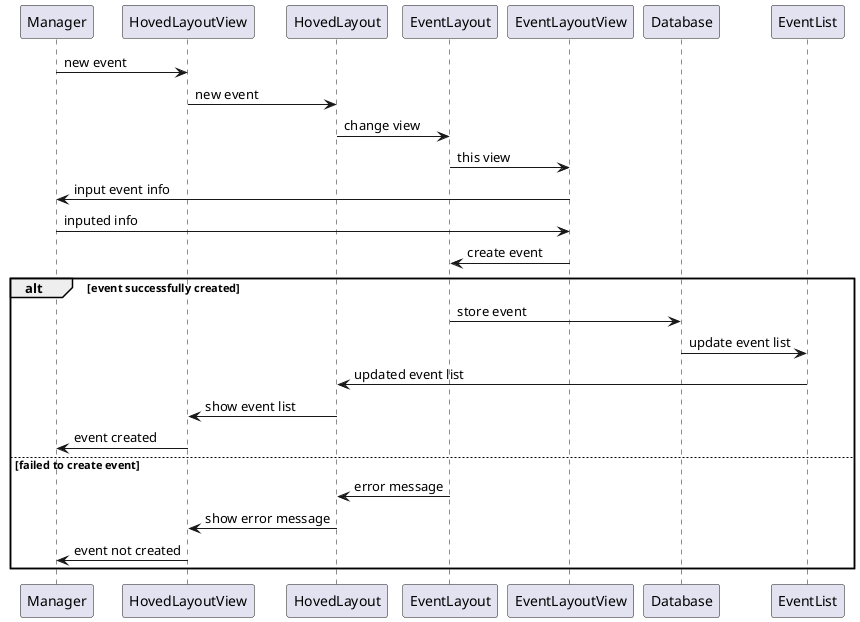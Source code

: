 @startuml
Manager -> HovedLayoutView: new event
HovedLayoutView -> HovedLayout: new event
HovedLayout -> EventLayout: change view
EventLayout -> EventLayoutView: this view
EventLayoutView -> Manager: input event info
Manager -> EventLayoutView: inputed info
EventLayoutView -> EventLayout: create event
alt event successfully created
EventLayout -> Database: store event
Database -> EventList: update event list
EventList -> HovedLayout: updated event list
HovedLayout -> HovedLayoutView: show event list
HovedLayoutView -> Manager: event created
else failed to create event
EventLayout -> HovedLayout: error message
HovedLayout -> HovedLayoutView: show error message
HovedLayoutView -> Manager: event not created
end
@enduml